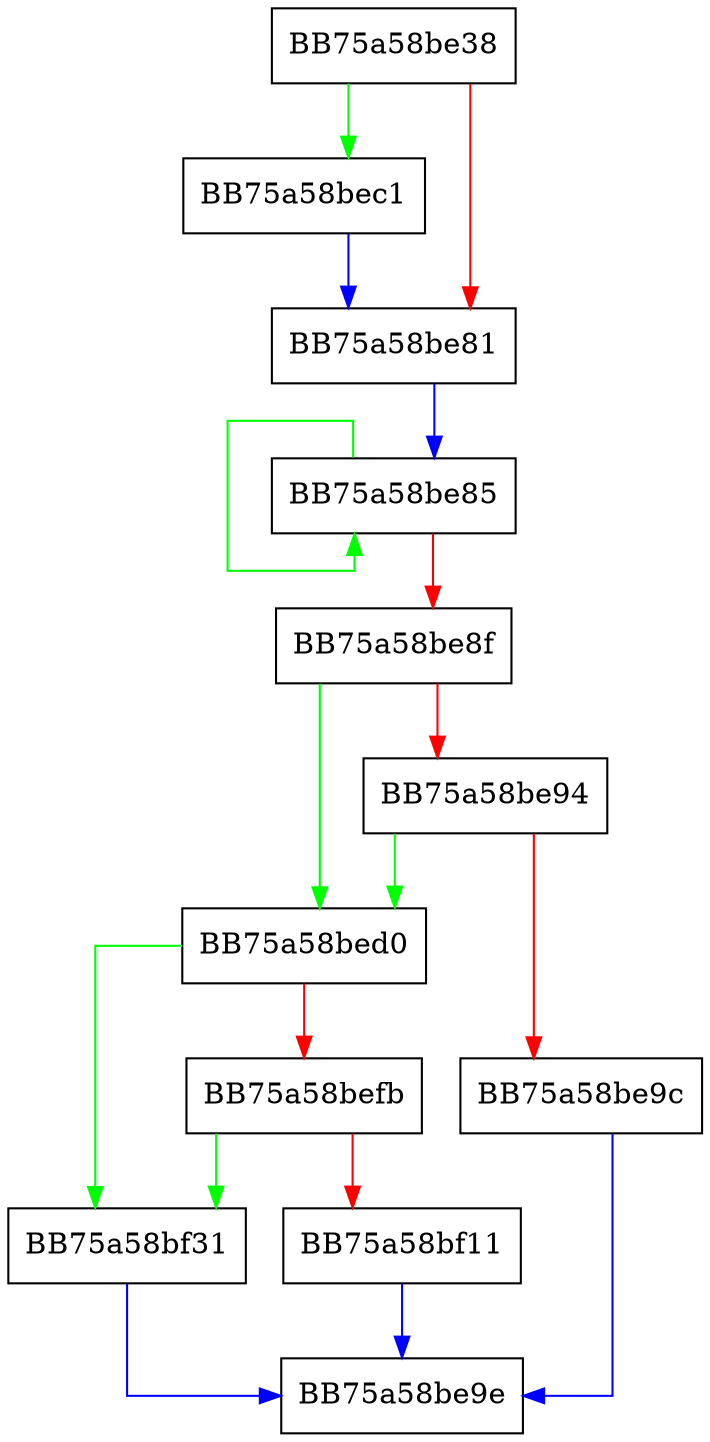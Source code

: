 digraph VFS_FindFirstFile {
  node [shape="box"];
  graph [splines=ortho];
  BB75a58be38 -> BB75a58bec1 [color="green"];
  BB75a58be38 -> BB75a58be81 [color="red"];
  BB75a58be81 -> BB75a58be85 [color="blue"];
  BB75a58be85 -> BB75a58be85 [color="green"];
  BB75a58be85 -> BB75a58be8f [color="red"];
  BB75a58be8f -> BB75a58bed0 [color="green"];
  BB75a58be8f -> BB75a58be94 [color="red"];
  BB75a58be94 -> BB75a58bed0 [color="green"];
  BB75a58be94 -> BB75a58be9c [color="red"];
  BB75a58be9c -> BB75a58be9e [color="blue"];
  BB75a58bec1 -> BB75a58be81 [color="blue"];
  BB75a58bed0 -> BB75a58bf31 [color="green"];
  BB75a58bed0 -> BB75a58befb [color="red"];
  BB75a58befb -> BB75a58bf31 [color="green"];
  BB75a58befb -> BB75a58bf11 [color="red"];
  BB75a58bf11 -> BB75a58be9e [color="blue"];
  BB75a58bf31 -> BB75a58be9e [color="blue"];
}